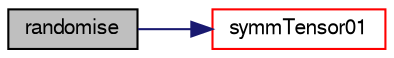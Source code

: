 digraph "randomise"
{
  bgcolor="transparent";
  edge [fontname="FreeSans",fontsize="10",labelfontname="FreeSans",labelfontsize="10"];
  node [fontname="FreeSans",fontsize="10",shape=record];
  rankdir="LR";
  Node456 [label="randomise",height=0.2,width=0.4,color="black", fillcolor="grey75", style="filled", fontcolor="black"];
  Node456 -> Node457 [color="midnightblue",fontsize="10",style="solid",fontname="FreeSans"];
  Node457 [label="symmTensor01",height=0.2,width=0.4,color="red",URL="$a28138.html#ab8d4deac7bd4204bd960e9ad0df3e899",tooltip="symmTensor with every component scalar01 "];
}
